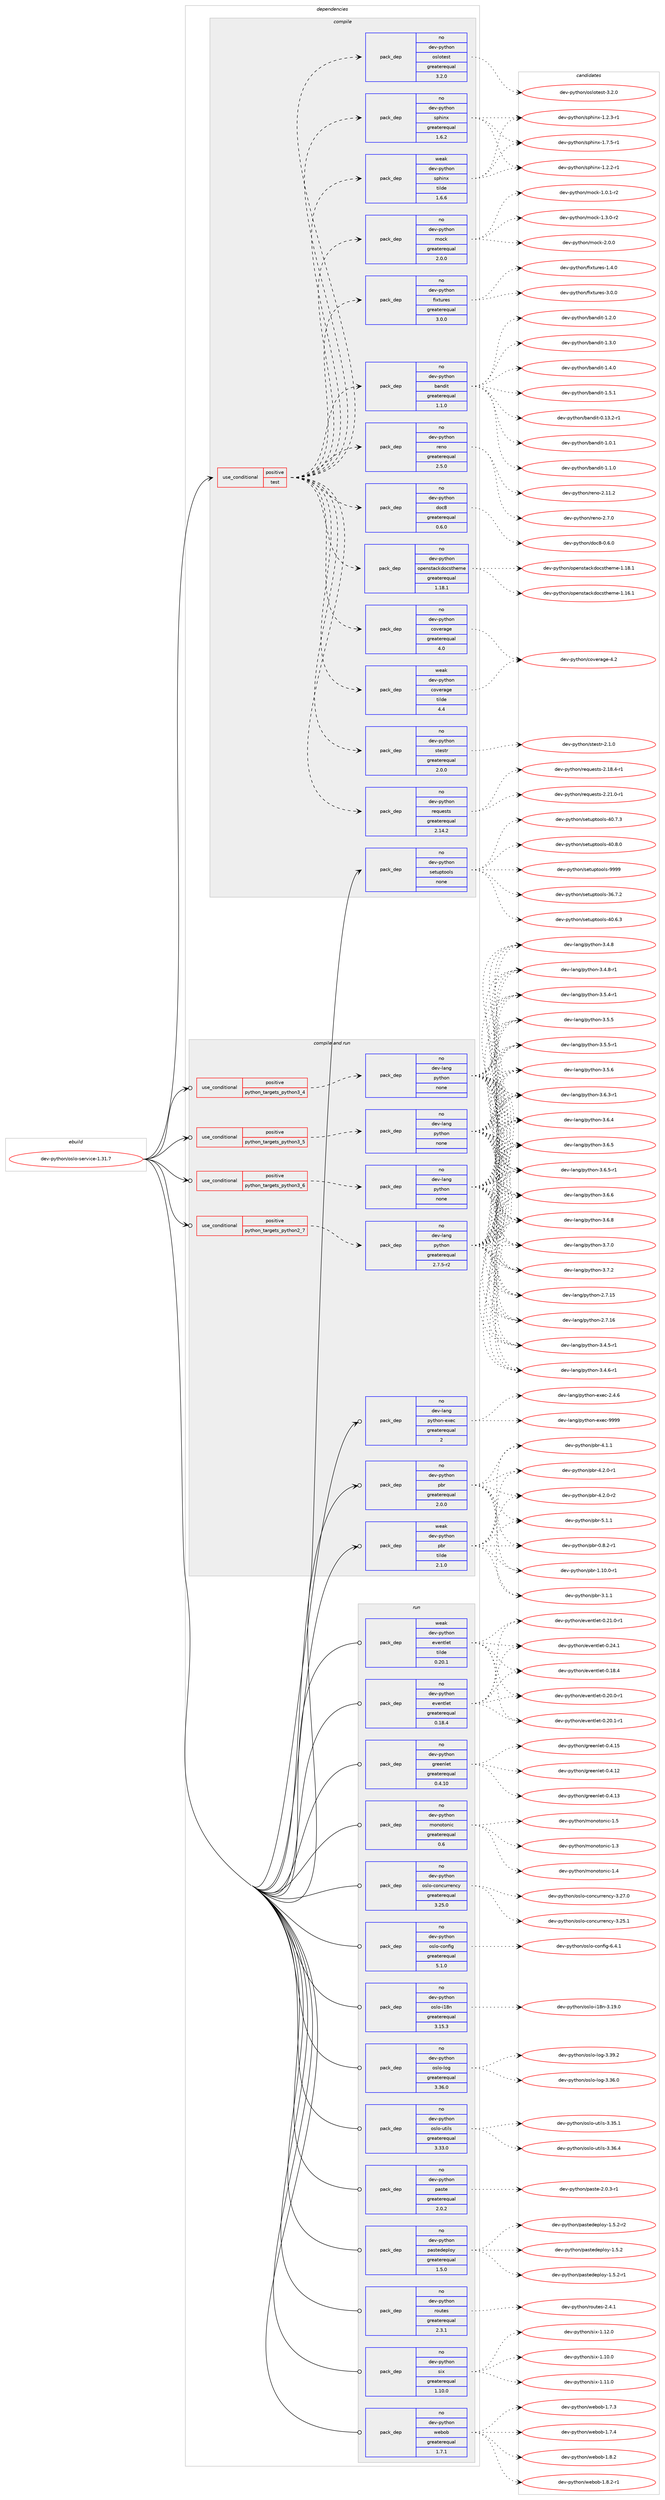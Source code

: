 digraph prolog {

# *************
# Graph options
# *************

newrank=true;
concentrate=true;
compound=true;
graph [rankdir=LR,fontname=Helvetica,fontsize=10,ranksep=1.5];#, ranksep=2.5, nodesep=0.2];
edge  [arrowhead=vee];
node  [fontname=Helvetica,fontsize=10];

# **********
# The ebuild
# **********

subgraph cluster_leftcol {
color=gray;
rank=same;
label=<<i>ebuild</i>>;
id [label="dev-python/oslo-service-1.31.7", color=red, width=4, href="../dev-python/oslo-service-1.31.7.svg"];
}

# ****************
# The dependencies
# ****************

subgraph cluster_midcol {
color=gray;
label=<<i>dependencies</i>>;
subgraph cluster_compile {
fillcolor="#eeeeee";
style=filled;
label=<<i>compile</i>>;
subgraph cond378786 {
dependency1423241 [label=<<TABLE BORDER="0" CELLBORDER="1" CELLSPACING="0" CELLPADDING="4"><TR><TD ROWSPAN="3" CELLPADDING="10">use_conditional</TD></TR><TR><TD>positive</TD></TR><TR><TD>test</TD></TR></TABLE>>, shape=none, color=red];
subgraph pack1021176 {
dependency1423242 [label=<<TABLE BORDER="0" CELLBORDER="1" CELLSPACING="0" CELLPADDING="4" WIDTH="220"><TR><TD ROWSPAN="6" CELLPADDING="30">pack_dep</TD></TR><TR><TD WIDTH="110">no</TD></TR><TR><TD>dev-python</TD></TR><TR><TD>fixtures</TD></TR><TR><TD>greaterequal</TD></TR><TR><TD>3.0.0</TD></TR></TABLE>>, shape=none, color=blue];
}
dependency1423241:e -> dependency1423242:w [weight=20,style="dashed",arrowhead="vee"];
subgraph pack1021177 {
dependency1423243 [label=<<TABLE BORDER="0" CELLBORDER="1" CELLSPACING="0" CELLPADDING="4" WIDTH="220"><TR><TD ROWSPAN="6" CELLPADDING="30">pack_dep</TD></TR><TR><TD WIDTH="110">no</TD></TR><TR><TD>dev-python</TD></TR><TR><TD>mock</TD></TR><TR><TD>greaterequal</TD></TR><TR><TD>2.0.0</TD></TR></TABLE>>, shape=none, color=blue];
}
dependency1423241:e -> dependency1423243:w [weight=20,style="dashed",arrowhead="vee"];
subgraph pack1021178 {
dependency1423244 [label=<<TABLE BORDER="0" CELLBORDER="1" CELLSPACING="0" CELLPADDING="4" WIDTH="220"><TR><TD ROWSPAN="6" CELLPADDING="30">pack_dep</TD></TR><TR><TD WIDTH="110">no</TD></TR><TR><TD>dev-python</TD></TR><TR><TD>oslotest</TD></TR><TR><TD>greaterequal</TD></TR><TR><TD>3.2.0</TD></TR></TABLE>>, shape=none, color=blue];
}
dependency1423241:e -> dependency1423244:w [weight=20,style="dashed",arrowhead="vee"];
subgraph pack1021179 {
dependency1423245 [label=<<TABLE BORDER="0" CELLBORDER="1" CELLSPACING="0" CELLPADDING="4" WIDTH="220"><TR><TD ROWSPAN="6" CELLPADDING="30">pack_dep</TD></TR><TR><TD WIDTH="110">no</TD></TR><TR><TD>dev-python</TD></TR><TR><TD>requests</TD></TR><TR><TD>greaterequal</TD></TR><TR><TD>2.14.2</TD></TR></TABLE>>, shape=none, color=blue];
}
dependency1423241:e -> dependency1423245:w [weight=20,style="dashed",arrowhead="vee"];
subgraph pack1021180 {
dependency1423246 [label=<<TABLE BORDER="0" CELLBORDER="1" CELLSPACING="0" CELLPADDING="4" WIDTH="220"><TR><TD ROWSPAN="6" CELLPADDING="30">pack_dep</TD></TR><TR><TD WIDTH="110">no</TD></TR><TR><TD>dev-python</TD></TR><TR><TD>stestr</TD></TR><TR><TD>greaterequal</TD></TR><TR><TD>2.0.0</TD></TR></TABLE>>, shape=none, color=blue];
}
dependency1423241:e -> dependency1423246:w [weight=20,style="dashed",arrowhead="vee"];
subgraph pack1021181 {
dependency1423247 [label=<<TABLE BORDER="0" CELLBORDER="1" CELLSPACING="0" CELLPADDING="4" WIDTH="220"><TR><TD ROWSPAN="6" CELLPADDING="30">pack_dep</TD></TR><TR><TD WIDTH="110">no</TD></TR><TR><TD>dev-python</TD></TR><TR><TD>sphinx</TD></TR><TR><TD>greaterequal</TD></TR><TR><TD>1.6.2</TD></TR></TABLE>>, shape=none, color=blue];
}
dependency1423241:e -> dependency1423247:w [weight=20,style="dashed",arrowhead="vee"];
subgraph pack1021182 {
dependency1423248 [label=<<TABLE BORDER="0" CELLBORDER="1" CELLSPACING="0" CELLPADDING="4" WIDTH="220"><TR><TD ROWSPAN="6" CELLPADDING="30">pack_dep</TD></TR><TR><TD WIDTH="110">weak</TD></TR><TR><TD>dev-python</TD></TR><TR><TD>sphinx</TD></TR><TR><TD>tilde</TD></TR><TR><TD>1.6.6</TD></TR></TABLE>>, shape=none, color=blue];
}
dependency1423241:e -> dependency1423248:w [weight=20,style="dashed",arrowhead="vee"];
subgraph pack1021183 {
dependency1423249 [label=<<TABLE BORDER="0" CELLBORDER="1" CELLSPACING="0" CELLPADDING="4" WIDTH="220"><TR><TD ROWSPAN="6" CELLPADDING="30">pack_dep</TD></TR><TR><TD WIDTH="110">no</TD></TR><TR><TD>dev-python</TD></TR><TR><TD>openstackdocstheme</TD></TR><TR><TD>greaterequal</TD></TR><TR><TD>1.18.1</TD></TR></TABLE>>, shape=none, color=blue];
}
dependency1423241:e -> dependency1423249:w [weight=20,style="dashed",arrowhead="vee"];
subgraph pack1021184 {
dependency1423250 [label=<<TABLE BORDER="0" CELLBORDER="1" CELLSPACING="0" CELLPADDING="4" WIDTH="220"><TR><TD ROWSPAN="6" CELLPADDING="30">pack_dep</TD></TR><TR><TD WIDTH="110">no</TD></TR><TR><TD>dev-python</TD></TR><TR><TD>doc8</TD></TR><TR><TD>greaterequal</TD></TR><TR><TD>0.6.0</TD></TR></TABLE>>, shape=none, color=blue];
}
dependency1423241:e -> dependency1423250:w [weight=20,style="dashed",arrowhead="vee"];
subgraph pack1021185 {
dependency1423251 [label=<<TABLE BORDER="0" CELLBORDER="1" CELLSPACING="0" CELLPADDING="4" WIDTH="220"><TR><TD ROWSPAN="6" CELLPADDING="30">pack_dep</TD></TR><TR><TD WIDTH="110">no</TD></TR><TR><TD>dev-python</TD></TR><TR><TD>reno</TD></TR><TR><TD>greaterequal</TD></TR><TR><TD>2.5.0</TD></TR></TABLE>>, shape=none, color=blue];
}
dependency1423241:e -> dependency1423251:w [weight=20,style="dashed",arrowhead="vee"];
subgraph pack1021186 {
dependency1423252 [label=<<TABLE BORDER="0" CELLBORDER="1" CELLSPACING="0" CELLPADDING="4" WIDTH="220"><TR><TD ROWSPAN="6" CELLPADDING="30">pack_dep</TD></TR><TR><TD WIDTH="110">no</TD></TR><TR><TD>dev-python</TD></TR><TR><TD>coverage</TD></TR><TR><TD>greaterequal</TD></TR><TR><TD>4.0</TD></TR></TABLE>>, shape=none, color=blue];
}
dependency1423241:e -> dependency1423252:w [weight=20,style="dashed",arrowhead="vee"];
subgraph pack1021187 {
dependency1423253 [label=<<TABLE BORDER="0" CELLBORDER="1" CELLSPACING="0" CELLPADDING="4" WIDTH="220"><TR><TD ROWSPAN="6" CELLPADDING="30">pack_dep</TD></TR><TR><TD WIDTH="110">weak</TD></TR><TR><TD>dev-python</TD></TR><TR><TD>coverage</TD></TR><TR><TD>tilde</TD></TR><TR><TD>4.4</TD></TR></TABLE>>, shape=none, color=blue];
}
dependency1423241:e -> dependency1423253:w [weight=20,style="dashed",arrowhead="vee"];
subgraph pack1021188 {
dependency1423254 [label=<<TABLE BORDER="0" CELLBORDER="1" CELLSPACING="0" CELLPADDING="4" WIDTH="220"><TR><TD ROWSPAN="6" CELLPADDING="30">pack_dep</TD></TR><TR><TD WIDTH="110">no</TD></TR><TR><TD>dev-python</TD></TR><TR><TD>bandit</TD></TR><TR><TD>greaterequal</TD></TR><TR><TD>1.1.0</TD></TR></TABLE>>, shape=none, color=blue];
}
dependency1423241:e -> dependency1423254:w [weight=20,style="dashed",arrowhead="vee"];
}
id:e -> dependency1423241:w [weight=20,style="solid",arrowhead="vee"];
subgraph pack1021189 {
dependency1423255 [label=<<TABLE BORDER="0" CELLBORDER="1" CELLSPACING="0" CELLPADDING="4" WIDTH="220"><TR><TD ROWSPAN="6" CELLPADDING="30">pack_dep</TD></TR><TR><TD WIDTH="110">no</TD></TR><TR><TD>dev-python</TD></TR><TR><TD>setuptools</TD></TR><TR><TD>none</TD></TR><TR><TD></TD></TR></TABLE>>, shape=none, color=blue];
}
id:e -> dependency1423255:w [weight=20,style="solid",arrowhead="vee"];
}
subgraph cluster_compileandrun {
fillcolor="#eeeeee";
style=filled;
label=<<i>compile and run</i>>;
subgraph cond378787 {
dependency1423256 [label=<<TABLE BORDER="0" CELLBORDER="1" CELLSPACING="0" CELLPADDING="4"><TR><TD ROWSPAN="3" CELLPADDING="10">use_conditional</TD></TR><TR><TD>positive</TD></TR><TR><TD>python_targets_python2_7</TD></TR></TABLE>>, shape=none, color=red];
subgraph pack1021190 {
dependency1423257 [label=<<TABLE BORDER="0" CELLBORDER="1" CELLSPACING="0" CELLPADDING="4" WIDTH="220"><TR><TD ROWSPAN="6" CELLPADDING="30">pack_dep</TD></TR><TR><TD WIDTH="110">no</TD></TR><TR><TD>dev-lang</TD></TR><TR><TD>python</TD></TR><TR><TD>greaterequal</TD></TR><TR><TD>2.7.5-r2</TD></TR></TABLE>>, shape=none, color=blue];
}
dependency1423256:e -> dependency1423257:w [weight=20,style="dashed",arrowhead="vee"];
}
id:e -> dependency1423256:w [weight=20,style="solid",arrowhead="odotvee"];
subgraph cond378788 {
dependency1423258 [label=<<TABLE BORDER="0" CELLBORDER="1" CELLSPACING="0" CELLPADDING="4"><TR><TD ROWSPAN="3" CELLPADDING="10">use_conditional</TD></TR><TR><TD>positive</TD></TR><TR><TD>python_targets_python3_4</TD></TR></TABLE>>, shape=none, color=red];
subgraph pack1021191 {
dependency1423259 [label=<<TABLE BORDER="0" CELLBORDER="1" CELLSPACING="0" CELLPADDING="4" WIDTH="220"><TR><TD ROWSPAN="6" CELLPADDING="30">pack_dep</TD></TR><TR><TD WIDTH="110">no</TD></TR><TR><TD>dev-lang</TD></TR><TR><TD>python</TD></TR><TR><TD>none</TD></TR><TR><TD></TD></TR></TABLE>>, shape=none, color=blue];
}
dependency1423258:e -> dependency1423259:w [weight=20,style="dashed",arrowhead="vee"];
}
id:e -> dependency1423258:w [weight=20,style="solid",arrowhead="odotvee"];
subgraph cond378789 {
dependency1423260 [label=<<TABLE BORDER="0" CELLBORDER="1" CELLSPACING="0" CELLPADDING="4"><TR><TD ROWSPAN="3" CELLPADDING="10">use_conditional</TD></TR><TR><TD>positive</TD></TR><TR><TD>python_targets_python3_5</TD></TR></TABLE>>, shape=none, color=red];
subgraph pack1021192 {
dependency1423261 [label=<<TABLE BORDER="0" CELLBORDER="1" CELLSPACING="0" CELLPADDING="4" WIDTH="220"><TR><TD ROWSPAN="6" CELLPADDING="30">pack_dep</TD></TR><TR><TD WIDTH="110">no</TD></TR><TR><TD>dev-lang</TD></TR><TR><TD>python</TD></TR><TR><TD>none</TD></TR><TR><TD></TD></TR></TABLE>>, shape=none, color=blue];
}
dependency1423260:e -> dependency1423261:w [weight=20,style="dashed",arrowhead="vee"];
}
id:e -> dependency1423260:w [weight=20,style="solid",arrowhead="odotvee"];
subgraph cond378790 {
dependency1423262 [label=<<TABLE BORDER="0" CELLBORDER="1" CELLSPACING="0" CELLPADDING="4"><TR><TD ROWSPAN="3" CELLPADDING="10">use_conditional</TD></TR><TR><TD>positive</TD></TR><TR><TD>python_targets_python3_6</TD></TR></TABLE>>, shape=none, color=red];
subgraph pack1021193 {
dependency1423263 [label=<<TABLE BORDER="0" CELLBORDER="1" CELLSPACING="0" CELLPADDING="4" WIDTH="220"><TR><TD ROWSPAN="6" CELLPADDING="30">pack_dep</TD></TR><TR><TD WIDTH="110">no</TD></TR><TR><TD>dev-lang</TD></TR><TR><TD>python</TD></TR><TR><TD>none</TD></TR><TR><TD></TD></TR></TABLE>>, shape=none, color=blue];
}
dependency1423262:e -> dependency1423263:w [weight=20,style="dashed",arrowhead="vee"];
}
id:e -> dependency1423262:w [weight=20,style="solid",arrowhead="odotvee"];
subgraph pack1021194 {
dependency1423264 [label=<<TABLE BORDER="0" CELLBORDER="1" CELLSPACING="0" CELLPADDING="4" WIDTH="220"><TR><TD ROWSPAN="6" CELLPADDING="30">pack_dep</TD></TR><TR><TD WIDTH="110">no</TD></TR><TR><TD>dev-lang</TD></TR><TR><TD>python-exec</TD></TR><TR><TD>greaterequal</TD></TR><TR><TD>2</TD></TR></TABLE>>, shape=none, color=blue];
}
id:e -> dependency1423264:w [weight=20,style="solid",arrowhead="odotvee"];
subgraph pack1021195 {
dependency1423265 [label=<<TABLE BORDER="0" CELLBORDER="1" CELLSPACING="0" CELLPADDING="4" WIDTH="220"><TR><TD ROWSPAN="6" CELLPADDING="30">pack_dep</TD></TR><TR><TD WIDTH="110">no</TD></TR><TR><TD>dev-python</TD></TR><TR><TD>pbr</TD></TR><TR><TD>greaterequal</TD></TR><TR><TD>2.0.0</TD></TR></TABLE>>, shape=none, color=blue];
}
id:e -> dependency1423265:w [weight=20,style="solid",arrowhead="odotvee"];
subgraph pack1021196 {
dependency1423266 [label=<<TABLE BORDER="0" CELLBORDER="1" CELLSPACING="0" CELLPADDING="4" WIDTH="220"><TR><TD ROWSPAN="6" CELLPADDING="30">pack_dep</TD></TR><TR><TD WIDTH="110">weak</TD></TR><TR><TD>dev-python</TD></TR><TR><TD>pbr</TD></TR><TR><TD>tilde</TD></TR><TR><TD>2.1.0</TD></TR></TABLE>>, shape=none, color=blue];
}
id:e -> dependency1423266:w [weight=20,style="solid",arrowhead="odotvee"];
}
subgraph cluster_run {
fillcolor="#eeeeee";
style=filled;
label=<<i>run</i>>;
subgraph pack1021197 {
dependency1423267 [label=<<TABLE BORDER="0" CELLBORDER="1" CELLSPACING="0" CELLPADDING="4" WIDTH="220"><TR><TD ROWSPAN="6" CELLPADDING="30">pack_dep</TD></TR><TR><TD WIDTH="110">no</TD></TR><TR><TD>dev-python</TD></TR><TR><TD>eventlet</TD></TR><TR><TD>greaterequal</TD></TR><TR><TD>0.18.4</TD></TR></TABLE>>, shape=none, color=blue];
}
id:e -> dependency1423267:w [weight=20,style="solid",arrowhead="odot"];
subgraph pack1021198 {
dependency1423268 [label=<<TABLE BORDER="0" CELLBORDER="1" CELLSPACING="0" CELLPADDING="4" WIDTH="220"><TR><TD ROWSPAN="6" CELLPADDING="30">pack_dep</TD></TR><TR><TD WIDTH="110">no</TD></TR><TR><TD>dev-python</TD></TR><TR><TD>greenlet</TD></TR><TR><TD>greaterequal</TD></TR><TR><TD>0.4.10</TD></TR></TABLE>>, shape=none, color=blue];
}
id:e -> dependency1423268:w [weight=20,style="solid",arrowhead="odot"];
subgraph pack1021199 {
dependency1423269 [label=<<TABLE BORDER="0" CELLBORDER="1" CELLSPACING="0" CELLPADDING="4" WIDTH="220"><TR><TD ROWSPAN="6" CELLPADDING="30">pack_dep</TD></TR><TR><TD WIDTH="110">no</TD></TR><TR><TD>dev-python</TD></TR><TR><TD>monotonic</TD></TR><TR><TD>greaterequal</TD></TR><TR><TD>0.6</TD></TR></TABLE>>, shape=none, color=blue];
}
id:e -> dependency1423269:w [weight=20,style="solid",arrowhead="odot"];
subgraph pack1021200 {
dependency1423270 [label=<<TABLE BORDER="0" CELLBORDER="1" CELLSPACING="0" CELLPADDING="4" WIDTH="220"><TR><TD ROWSPAN="6" CELLPADDING="30">pack_dep</TD></TR><TR><TD WIDTH="110">no</TD></TR><TR><TD>dev-python</TD></TR><TR><TD>oslo-concurrency</TD></TR><TR><TD>greaterequal</TD></TR><TR><TD>3.25.0</TD></TR></TABLE>>, shape=none, color=blue];
}
id:e -> dependency1423270:w [weight=20,style="solid",arrowhead="odot"];
subgraph pack1021201 {
dependency1423271 [label=<<TABLE BORDER="0" CELLBORDER="1" CELLSPACING="0" CELLPADDING="4" WIDTH="220"><TR><TD ROWSPAN="6" CELLPADDING="30">pack_dep</TD></TR><TR><TD WIDTH="110">no</TD></TR><TR><TD>dev-python</TD></TR><TR><TD>oslo-config</TD></TR><TR><TD>greaterequal</TD></TR><TR><TD>5.1.0</TD></TR></TABLE>>, shape=none, color=blue];
}
id:e -> dependency1423271:w [weight=20,style="solid",arrowhead="odot"];
subgraph pack1021202 {
dependency1423272 [label=<<TABLE BORDER="0" CELLBORDER="1" CELLSPACING="0" CELLPADDING="4" WIDTH="220"><TR><TD ROWSPAN="6" CELLPADDING="30">pack_dep</TD></TR><TR><TD WIDTH="110">no</TD></TR><TR><TD>dev-python</TD></TR><TR><TD>oslo-i18n</TD></TR><TR><TD>greaterequal</TD></TR><TR><TD>3.15.3</TD></TR></TABLE>>, shape=none, color=blue];
}
id:e -> dependency1423272:w [weight=20,style="solid",arrowhead="odot"];
subgraph pack1021203 {
dependency1423273 [label=<<TABLE BORDER="0" CELLBORDER="1" CELLSPACING="0" CELLPADDING="4" WIDTH="220"><TR><TD ROWSPAN="6" CELLPADDING="30">pack_dep</TD></TR><TR><TD WIDTH="110">no</TD></TR><TR><TD>dev-python</TD></TR><TR><TD>oslo-log</TD></TR><TR><TD>greaterequal</TD></TR><TR><TD>3.36.0</TD></TR></TABLE>>, shape=none, color=blue];
}
id:e -> dependency1423273:w [weight=20,style="solid",arrowhead="odot"];
subgraph pack1021204 {
dependency1423274 [label=<<TABLE BORDER="0" CELLBORDER="1" CELLSPACING="0" CELLPADDING="4" WIDTH="220"><TR><TD ROWSPAN="6" CELLPADDING="30">pack_dep</TD></TR><TR><TD WIDTH="110">no</TD></TR><TR><TD>dev-python</TD></TR><TR><TD>oslo-utils</TD></TR><TR><TD>greaterequal</TD></TR><TR><TD>3.33.0</TD></TR></TABLE>>, shape=none, color=blue];
}
id:e -> dependency1423274:w [weight=20,style="solid",arrowhead="odot"];
subgraph pack1021205 {
dependency1423275 [label=<<TABLE BORDER="0" CELLBORDER="1" CELLSPACING="0" CELLPADDING="4" WIDTH="220"><TR><TD ROWSPAN="6" CELLPADDING="30">pack_dep</TD></TR><TR><TD WIDTH="110">no</TD></TR><TR><TD>dev-python</TD></TR><TR><TD>paste</TD></TR><TR><TD>greaterequal</TD></TR><TR><TD>2.0.2</TD></TR></TABLE>>, shape=none, color=blue];
}
id:e -> dependency1423275:w [weight=20,style="solid",arrowhead="odot"];
subgraph pack1021206 {
dependency1423276 [label=<<TABLE BORDER="0" CELLBORDER="1" CELLSPACING="0" CELLPADDING="4" WIDTH="220"><TR><TD ROWSPAN="6" CELLPADDING="30">pack_dep</TD></TR><TR><TD WIDTH="110">no</TD></TR><TR><TD>dev-python</TD></TR><TR><TD>pastedeploy</TD></TR><TR><TD>greaterequal</TD></TR><TR><TD>1.5.0</TD></TR></TABLE>>, shape=none, color=blue];
}
id:e -> dependency1423276:w [weight=20,style="solid",arrowhead="odot"];
subgraph pack1021207 {
dependency1423277 [label=<<TABLE BORDER="0" CELLBORDER="1" CELLSPACING="0" CELLPADDING="4" WIDTH="220"><TR><TD ROWSPAN="6" CELLPADDING="30">pack_dep</TD></TR><TR><TD WIDTH="110">no</TD></TR><TR><TD>dev-python</TD></TR><TR><TD>routes</TD></TR><TR><TD>greaterequal</TD></TR><TR><TD>2.3.1</TD></TR></TABLE>>, shape=none, color=blue];
}
id:e -> dependency1423277:w [weight=20,style="solid",arrowhead="odot"];
subgraph pack1021208 {
dependency1423278 [label=<<TABLE BORDER="0" CELLBORDER="1" CELLSPACING="0" CELLPADDING="4" WIDTH="220"><TR><TD ROWSPAN="6" CELLPADDING="30">pack_dep</TD></TR><TR><TD WIDTH="110">no</TD></TR><TR><TD>dev-python</TD></TR><TR><TD>six</TD></TR><TR><TD>greaterequal</TD></TR><TR><TD>1.10.0</TD></TR></TABLE>>, shape=none, color=blue];
}
id:e -> dependency1423278:w [weight=20,style="solid",arrowhead="odot"];
subgraph pack1021209 {
dependency1423279 [label=<<TABLE BORDER="0" CELLBORDER="1" CELLSPACING="0" CELLPADDING="4" WIDTH="220"><TR><TD ROWSPAN="6" CELLPADDING="30">pack_dep</TD></TR><TR><TD WIDTH="110">no</TD></TR><TR><TD>dev-python</TD></TR><TR><TD>webob</TD></TR><TR><TD>greaterequal</TD></TR><TR><TD>1.7.1</TD></TR></TABLE>>, shape=none, color=blue];
}
id:e -> dependency1423279:w [weight=20,style="solid",arrowhead="odot"];
subgraph pack1021210 {
dependency1423280 [label=<<TABLE BORDER="0" CELLBORDER="1" CELLSPACING="0" CELLPADDING="4" WIDTH="220"><TR><TD ROWSPAN="6" CELLPADDING="30">pack_dep</TD></TR><TR><TD WIDTH="110">weak</TD></TR><TR><TD>dev-python</TD></TR><TR><TD>eventlet</TD></TR><TR><TD>tilde</TD></TR><TR><TD>0.20.1</TD></TR></TABLE>>, shape=none, color=blue];
}
id:e -> dependency1423280:w [weight=20,style="solid",arrowhead="odot"];
}
}

# **************
# The candidates
# **************

subgraph cluster_choices {
rank=same;
color=gray;
label=<<i>candidates</i>>;

subgraph choice1021176 {
color=black;
nodesep=1;
choice1001011184511212111610411111047102105120116117114101115454946524648 [label="dev-python/fixtures-1.4.0", color=red, width=4,href="../dev-python/fixtures-1.4.0.svg"];
choice1001011184511212111610411111047102105120116117114101115455146484648 [label="dev-python/fixtures-3.0.0", color=red, width=4,href="../dev-python/fixtures-3.0.0.svg"];
dependency1423242:e -> choice1001011184511212111610411111047102105120116117114101115454946524648:w [style=dotted,weight="100"];
dependency1423242:e -> choice1001011184511212111610411111047102105120116117114101115455146484648:w [style=dotted,weight="100"];
}
subgraph choice1021177 {
color=black;
nodesep=1;
choice1001011184511212111610411111047109111991074549464846494511450 [label="dev-python/mock-1.0.1-r2", color=red, width=4,href="../dev-python/mock-1.0.1-r2.svg"];
choice1001011184511212111610411111047109111991074549465146484511450 [label="dev-python/mock-1.3.0-r2", color=red, width=4,href="../dev-python/mock-1.3.0-r2.svg"];
choice100101118451121211161041111104710911199107455046484648 [label="dev-python/mock-2.0.0", color=red, width=4,href="../dev-python/mock-2.0.0.svg"];
dependency1423243:e -> choice1001011184511212111610411111047109111991074549464846494511450:w [style=dotted,weight="100"];
dependency1423243:e -> choice1001011184511212111610411111047109111991074549465146484511450:w [style=dotted,weight="100"];
dependency1423243:e -> choice100101118451121211161041111104710911199107455046484648:w [style=dotted,weight="100"];
}
subgraph choice1021178 {
color=black;
nodesep=1;
choice1001011184511212111610411111047111115108111116101115116455146504648 [label="dev-python/oslotest-3.2.0", color=red, width=4,href="../dev-python/oslotest-3.2.0.svg"];
dependency1423244:e -> choice1001011184511212111610411111047111115108111116101115116455146504648:w [style=dotted,weight="100"];
}
subgraph choice1021179 {
color=black;
nodesep=1;
choice1001011184511212111610411111047114101113117101115116115455046495646524511449 [label="dev-python/requests-2.18.4-r1", color=red, width=4,href="../dev-python/requests-2.18.4-r1.svg"];
choice1001011184511212111610411111047114101113117101115116115455046504946484511449 [label="dev-python/requests-2.21.0-r1", color=red, width=4,href="../dev-python/requests-2.21.0-r1.svg"];
dependency1423245:e -> choice1001011184511212111610411111047114101113117101115116115455046495646524511449:w [style=dotted,weight="100"];
dependency1423245:e -> choice1001011184511212111610411111047114101113117101115116115455046504946484511449:w [style=dotted,weight="100"];
}
subgraph choice1021180 {
color=black;
nodesep=1;
choice1001011184511212111610411111047115116101115116114455046494648 [label="dev-python/stestr-2.1.0", color=red, width=4,href="../dev-python/stestr-2.1.0.svg"];
dependency1423246:e -> choice1001011184511212111610411111047115116101115116114455046494648:w [style=dotted,weight="100"];
}
subgraph choice1021181 {
color=black;
nodesep=1;
choice10010111845112121116104111110471151121041051101204549465046504511449 [label="dev-python/sphinx-1.2.2-r1", color=red, width=4,href="../dev-python/sphinx-1.2.2-r1.svg"];
choice10010111845112121116104111110471151121041051101204549465046514511449 [label="dev-python/sphinx-1.2.3-r1", color=red, width=4,href="../dev-python/sphinx-1.2.3-r1.svg"];
choice10010111845112121116104111110471151121041051101204549465546534511449 [label="dev-python/sphinx-1.7.5-r1", color=red, width=4,href="../dev-python/sphinx-1.7.5-r1.svg"];
dependency1423247:e -> choice10010111845112121116104111110471151121041051101204549465046504511449:w [style=dotted,weight="100"];
dependency1423247:e -> choice10010111845112121116104111110471151121041051101204549465046514511449:w [style=dotted,weight="100"];
dependency1423247:e -> choice10010111845112121116104111110471151121041051101204549465546534511449:w [style=dotted,weight="100"];
}
subgraph choice1021182 {
color=black;
nodesep=1;
choice10010111845112121116104111110471151121041051101204549465046504511449 [label="dev-python/sphinx-1.2.2-r1", color=red, width=4,href="../dev-python/sphinx-1.2.2-r1.svg"];
choice10010111845112121116104111110471151121041051101204549465046514511449 [label="dev-python/sphinx-1.2.3-r1", color=red, width=4,href="../dev-python/sphinx-1.2.3-r1.svg"];
choice10010111845112121116104111110471151121041051101204549465546534511449 [label="dev-python/sphinx-1.7.5-r1", color=red, width=4,href="../dev-python/sphinx-1.7.5-r1.svg"];
dependency1423248:e -> choice10010111845112121116104111110471151121041051101204549465046504511449:w [style=dotted,weight="100"];
dependency1423248:e -> choice10010111845112121116104111110471151121041051101204549465046514511449:w [style=dotted,weight="100"];
dependency1423248:e -> choice10010111845112121116104111110471151121041051101204549465546534511449:w [style=dotted,weight="100"];
}
subgraph choice1021183 {
color=black;
nodesep=1;
choice100101118451121211161041111104711111210111011511697991071001119911511610410110910145494649544649 [label="dev-python/openstackdocstheme-1.16.1", color=red, width=4,href="../dev-python/openstackdocstheme-1.16.1.svg"];
choice100101118451121211161041111104711111210111011511697991071001119911511610410110910145494649564649 [label="dev-python/openstackdocstheme-1.18.1", color=red, width=4,href="../dev-python/openstackdocstheme-1.18.1.svg"];
dependency1423249:e -> choice100101118451121211161041111104711111210111011511697991071001119911511610410110910145494649544649:w [style=dotted,weight="100"];
dependency1423249:e -> choice100101118451121211161041111104711111210111011511697991071001119911511610410110910145494649564649:w [style=dotted,weight="100"];
}
subgraph choice1021184 {
color=black;
nodesep=1;
choice10010111845112121116104111110471001119956454846544648 [label="dev-python/doc8-0.6.0", color=red, width=4,href="../dev-python/doc8-0.6.0.svg"];
dependency1423250:e -> choice10010111845112121116104111110471001119956454846544648:w [style=dotted,weight="100"];
}
subgraph choice1021185 {
color=black;
nodesep=1;
choice100101118451121211161041111104711410111011145504649494650 [label="dev-python/reno-2.11.2", color=red, width=4,href="../dev-python/reno-2.11.2.svg"];
choice1001011184511212111610411111047114101110111455046554648 [label="dev-python/reno-2.7.0", color=red, width=4,href="../dev-python/reno-2.7.0.svg"];
dependency1423251:e -> choice100101118451121211161041111104711410111011145504649494650:w [style=dotted,weight="100"];
dependency1423251:e -> choice1001011184511212111610411111047114101110111455046554648:w [style=dotted,weight="100"];
}
subgraph choice1021186 {
color=black;
nodesep=1;
choice1001011184511212111610411111047991111181011149710310145524650 [label="dev-python/coverage-4.2", color=red, width=4,href="../dev-python/coverage-4.2.svg"];
dependency1423252:e -> choice1001011184511212111610411111047991111181011149710310145524650:w [style=dotted,weight="100"];
}
subgraph choice1021187 {
color=black;
nodesep=1;
choice1001011184511212111610411111047991111181011149710310145524650 [label="dev-python/coverage-4.2", color=red, width=4,href="../dev-python/coverage-4.2.svg"];
dependency1423253:e -> choice1001011184511212111610411111047991111181011149710310145524650:w [style=dotted,weight="100"];
}
subgraph choice1021188 {
color=black;
nodesep=1;
choice10010111845112121116104111110479897110100105116454846495146504511449 [label="dev-python/bandit-0.13.2-r1", color=red, width=4,href="../dev-python/bandit-0.13.2-r1.svg"];
choice10010111845112121116104111110479897110100105116454946484649 [label="dev-python/bandit-1.0.1", color=red, width=4,href="../dev-python/bandit-1.0.1.svg"];
choice10010111845112121116104111110479897110100105116454946494648 [label="dev-python/bandit-1.1.0", color=red, width=4,href="../dev-python/bandit-1.1.0.svg"];
choice10010111845112121116104111110479897110100105116454946504648 [label="dev-python/bandit-1.2.0", color=red, width=4,href="../dev-python/bandit-1.2.0.svg"];
choice10010111845112121116104111110479897110100105116454946514648 [label="dev-python/bandit-1.3.0", color=red, width=4,href="../dev-python/bandit-1.3.0.svg"];
choice10010111845112121116104111110479897110100105116454946524648 [label="dev-python/bandit-1.4.0", color=red, width=4,href="../dev-python/bandit-1.4.0.svg"];
choice10010111845112121116104111110479897110100105116454946534649 [label="dev-python/bandit-1.5.1", color=red, width=4,href="../dev-python/bandit-1.5.1.svg"];
dependency1423254:e -> choice10010111845112121116104111110479897110100105116454846495146504511449:w [style=dotted,weight="100"];
dependency1423254:e -> choice10010111845112121116104111110479897110100105116454946484649:w [style=dotted,weight="100"];
dependency1423254:e -> choice10010111845112121116104111110479897110100105116454946494648:w [style=dotted,weight="100"];
dependency1423254:e -> choice10010111845112121116104111110479897110100105116454946504648:w [style=dotted,weight="100"];
dependency1423254:e -> choice10010111845112121116104111110479897110100105116454946514648:w [style=dotted,weight="100"];
dependency1423254:e -> choice10010111845112121116104111110479897110100105116454946524648:w [style=dotted,weight="100"];
dependency1423254:e -> choice10010111845112121116104111110479897110100105116454946534649:w [style=dotted,weight="100"];
}
subgraph choice1021189 {
color=black;
nodesep=1;
choice100101118451121211161041111104711510111611711211611111110811545515446554650 [label="dev-python/setuptools-36.7.2", color=red, width=4,href="../dev-python/setuptools-36.7.2.svg"];
choice100101118451121211161041111104711510111611711211611111110811545524846544651 [label="dev-python/setuptools-40.6.3", color=red, width=4,href="../dev-python/setuptools-40.6.3.svg"];
choice100101118451121211161041111104711510111611711211611111110811545524846554651 [label="dev-python/setuptools-40.7.3", color=red, width=4,href="../dev-python/setuptools-40.7.3.svg"];
choice100101118451121211161041111104711510111611711211611111110811545524846564648 [label="dev-python/setuptools-40.8.0", color=red, width=4,href="../dev-python/setuptools-40.8.0.svg"];
choice10010111845112121116104111110471151011161171121161111111081154557575757 [label="dev-python/setuptools-9999", color=red, width=4,href="../dev-python/setuptools-9999.svg"];
dependency1423255:e -> choice100101118451121211161041111104711510111611711211611111110811545515446554650:w [style=dotted,weight="100"];
dependency1423255:e -> choice100101118451121211161041111104711510111611711211611111110811545524846544651:w [style=dotted,weight="100"];
dependency1423255:e -> choice100101118451121211161041111104711510111611711211611111110811545524846554651:w [style=dotted,weight="100"];
dependency1423255:e -> choice100101118451121211161041111104711510111611711211611111110811545524846564648:w [style=dotted,weight="100"];
dependency1423255:e -> choice10010111845112121116104111110471151011161171121161111111081154557575757:w [style=dotted,weight="100"];
}
subgraph choice1021190 {
color=black;
nodesep=1;
choice10010111845108971101034711212111610411111045504655464953 [label="dev-lang/python-2.7.15", color=red, width=4,href="../dev-lang/python-2.7.15.svg"];
choice10010111845108971101034711212111610411111045504655464954 [label="dev-lang/python-2.7.16", color=red, width=4,href="../dev-lang/python-2.7.16.svg"];
choice1001011184510897110103471121211161041111104551465246534511449 [label="dev-lang/python-3.4.5-r1", color=red, width=4,href="../dev-lang/python-3.4.5-r1.svg"];
choice1001011184510897110103471121211161041111104551465246544511449 [label="dev-lang/python-3.4.6-r1", color=red, width=4,href="../dev-lang/python-3.4.6-r1.svg"];
choice100101118451089711010347112121116104111110455146524656 [label="dev-lang/python-3.4.8", color=red, width=4,href="../dev-lang/python-3.4.8.svg"];
choice1001011184510897110103471121211161041111104551465246564511449 [label="dev-lang/python-3.4.8-r1", color=red, width=4,href="../dev-lang/python-3.4.8-r1.svg"];
choice1001011184510897110103471121211161041111104551465346524511449 [label="dev-lang/python-3.5.4-r1", color=red, width=4,href="../dev-lang/python-3.5.4-r1.svg"];
choice100101118451089711010347112121116104111110455146534653 [label="dev-lang/python-3.5.5", color=red, width=4,href="../dev-lang/python-3.5.5.svg"];
choice1001011184510897110103471121211161041111104551465346534511449 [label="dev-lang/python-3.5.5-r1", color=red, width=4,href="../dev-lang/python-3.5.5-r1.svg"];
choice100101118451089711010347112121116104111110455146534654 [label="dev-lang/python-3.5.6", color=red, width=4,href="../dev-lang/python-3.5.6.svg"];
choice1001011184510897110103471121211161041111104551465446514511449 [label="dev-lang/python-3.6.3-r1", color=red, width=4,href="../dev-lang/python-3.6.3-r1.svg"];
choice100101118451089711010347112121116104111110455146544652 [label="dev-lang/python-3.6.4", color=red, width=4,href="../dev-lang/python-3.6.4.svg"];
choice100101118451089711010347112121116104111110455146544653 [label="dev-lang/python-3.6.5", color=red, width=4,href="../dev-lang/python-3.6.5.svg"];
choice1001011184510897110103471121211161041111104551465446534511449 [label="dev-lang/python-3.6.5-r1", color=red, width=4,href="../dev-lang/python-3.6.5-r1.svg"];
choice100101118451089711010347112121116104111110455146544654 [label="dev-lang/python-3.6.6", color=red, width=4,href="../dev-lang/python-3.6.6.svg"];
choice100101118451089711010347112121116104111110455146544656 [label="dev-lang/python-3.6.8", color=red, width=4,href="../dev-lang/python-3.6.8.svg"];
choice100101118451089711010347112121116104111110455146554648 [label="dev-lang/python-3.7.0", color=red, width=4,href="../dev-lang/python-3.7.0.svg"];
choice100101118451089711010347112121116104111110455146554650 [label="dev-lang/python-3.7.2", color=red, width=4,href="../dev-lang/python-3.7.2.svg"];
dependency1423257:e -> choice10010111845108971101034711212111610411111045504655464953:w [style=dotted,weight="100"];
dependency1423257:e -> choice10010111845108971101034711212111610411111045504655464954:w [style=dotted,weight="100"];
dependency1423257:e -> choice1001011184510897110103471121211161041111104551465246534511449:w [style=dotted,weight="100"];
dependency1423257:e -> choice1001011184510897110103471121211161041111104551465246544511449:w [style=dotted,weight="100"];
dependency1423257:e -> choice100101118451089711010347112121116104111110455146524656:w [style=dotted,weight="100"];
dependency1423257:e -> choice1001011184510897110103471121211161041111104551465246564511449:w [style=dotted,weight="100"];
dependency1423257:e -> choice1001011184510897110103471121211161041111104551465346524511449:w [style=dotted,weight="100"];
dependency1423257:e -> choice100101118451089711010347112121116104111110455146534653:w [style=dotted,weight="100"];
dependency1423257:e -> choice1001011184510897110103471121211161041111104551465346534511449:w [style=dotted,weight="100"];
dependency1423257:e -> choice100101118451089711010347112121116104111110455146534654:w [style=dotted,weight="100"];
dependency1423257:e -> choice1001011184510897110103471121211161041111104551465446514511449:w [style=dotted,weight="100"];
dependency1423257:e -> choice100101118451089711010347112121116104111110455146544652:w [style=dotted,weight="100"];
dependency1423257:e -> choice100101118451089711010347112121116104111110455146544653:w [style=dotted,weight="100"];
dependency1423257:e -> choice1001011184510897110103471121211161041111104551465446534511449:w [style=dotted,weight="100"];
dependency1423257:e -> choice100101118451089711010347112121116104111110455146544654:w [style=dotted,weight="100"];
dependency1423257:e -> choice100101118451089711010347112121116104111110455146544656:w [style=dotted,weight="100"];
dependency1423257:e -> choice100101118451089711010347112121116104111110455146554648:w [style=dotted,weight="100"];
dependency1423257:e -> choice100101118451089711010347112121116104111110455146554650:w [style=dotted,weight="100"];
}
subgraph choice1021191 {
color=black;
nodesep=1;
choice10010111845108971101034711212111610411111045504655464953 [label="dev-lang/python-2.7.15", color=red, width=4,href="../dev-lang/python-2.7.15.svg"];
choice10010111845108971101034711212111610411111045504655464954 [label="dev-lang/python-2.7.16", color=red, width=4,href="../dev-lang/python-2.7.16.svg"];
choice1001011184510897110103471121211161041111104551465246534511449 [label="dev-lang/python-3.4.5-r1", color=red, width=4,href="../dev-lang/python-3.4.5-r1.svg"];
choice1001011184510897110103471121211161041111104551465246544511449 [label="dev-lang/python-3.4.6-r1", color=red, width=4,href="../dev-lang/python-3.4.6-r1.svg"];
choice100101118451089711010347112121116104111110455146524656 [label="dev-lang/python-3.4.8", color=red, width=4,href="../dev-lang/python-3.4.8.svg"];
choice1001011184510897110103471121211161041111104551465246564511449 [label="dev-lang/python-3.4.8-r1", color=red, width=4,href="../dev-lang/python-3.4.8-r1.svg"];
choice1001011184510897110103471121211161041111104551465346524511449 [label="dev-lang/python-3.5.4-r1", color=red, width=4,href="../dev-lang/python-3.5.4-r1.svg"];
choice100101118451089711010347112121116104111110455146534653 [label="dev-lang/python-3.5.5", color=red, width=4,href="../dev-lang/python-3.5.5.svg"];
choice1001011184510897110103471121211161041111104551465346534511449 [label="dev-lang/python-3.5.5-r1", color=red, width=4,href="../dev-lang/python-3.5.5-r1.svg"];
choice100101118451089711010347112121116104111110455146534654 [label="dev-lang/python-3.5.6", color=red, width=4,href="../dev-lang/python-3.5.6.svg"];
choice1001011184510897110103471121211161041111104551465446514511449 [label="dev-lang/python-3.6.3-r1", color=red, width=4,href="../dev-lang/python-3.6.3-r1.svg"];
choice100101118451089711010347112121116104111110455146544652 [label="dev-lang/python-3.6.4", color=red, width=4,href="../dev-lang/python-3.6.4.svg"];
choice100101118451089711010347112121116104111110455146544653 [label="dev-lang/python-3.6.5", color=red, width=4,href="../dev-lang/python-3.6.5.svg"];
choice1001011184510897110103471121211161041111104551465446534511449 [label="dev-lang/python-3.6.5-r1", color=red, width=4,href="../dev-lang/python-3.6.5-r1.svg"];
choice100101118451089711010347112121116104111110455146544654 [label="dev-lang/python-3.6.6", color=red, width=4,href="../dev-lang/python-3.6.6.svg"];
choice100101118451089711010347112121116104111110455146544656 [label="dev-lang/python-3.6.8", color=red, width=4,href="../dev-lang/python-3.6.8.svg"];
choice100101118451089711010347112121116104111110455146554648 [label="dev-lang/python-3.7.0", color=red, width=4,href="../dev-lang/python-3.7.0.svg"];
choice100101118451089711010347112121116104111110455146554650 [label="dev-lang/python-3.7.2", color=red, width=4,href="../dev-lang/python-3.7.2.svg"];
dependency1423259:e -> choice10010111845108971101034711212111610411111045504655464953:w [style=dotted,weight="100"];
dependency1423259:e -> choice10010111845108971101034711212111610411111045504655464954:w [style=dotted,weight="100"];
dependency1423259:e -> choice1001011184510897110103471121211161041111104551465246534511449:w [style=dotted,weight="100"];
dependency1423259:e -> choice1001011184510897110103471121211161041111104551465246544511449:w [style=dotted,weight="100"];
dependency1423259:e -> choice100101118451089711010347112121116104111110455146524656:w [style=dotted,weight="100"];
dependency1423259:e -> choice1001011184510897110103471121211161041111104551465246564511449:w [style=dotted,weight="100"];
dependency1423259:e -> choice1001011184510897110103471121211161041111104551465346524511449:w [style=dotted,weight="100"];
dependency1423259:e -> choice100101118451089711010347112121116104111110455146534653:w [style=dotted,weight="100"];
dependency1423259:e -> choice1001011184510897110103471121211161041111104551465346534511449:w [style=dotted,weight="100"];
dependency1423259:e -> choice100101118451089711010347112121116104111110455146534654:w [style=dotted,weight="100"];
dependency1423259:e -> choice1001011184510897110103471121211161041111104551465446514511449:w [style=dotted,weight="100"];
dependency1423259:e -> choice100101118451089711010347112121116104111110455146544652:w [style=dotted,weight="100"];
dependency1423259:e -> choice100101118451089711010347112121116104111110455146544653:w [style=dotted,weight="100"];
dependency1423259:e -> choice1001011184510897110103471121211161041111104551465446534511449:w [style=dotted,weight="100"];
dependency1423259:e -> choice100101118451089711010347112121116104111110455146544654:w [style=dotted,weight="100"];
dependency1423259:e -> choice100101118451089711010347112121116104111110455146544656:w [style=dotted,weight="100"];
dependency1423259:e -> choice100101118451089711010347112121116104111110455146554648:w [style=dotted,weight="100"];
dependency1423259:e -> choice100101118451089711010347112121116104111110455146554650:w [style=dotted,weight="100"];
}
subgraph choice1021192 {
color=black;
nodesep=1;
choice10010111845108971101034711212111610411111045504655464953 [label="dev-lang/python-2.7.15", color=red, width=4,href="../dev-lang/python-2.7.15.svg"];
choice10010111845108971101034711212111610411111045504655464954 [label="dev-lang/python-2.7.16", color=red, width=4,href="../dev-lang/python-2.7.16.svg"];
choice1001011184510897110103471121211161041111104551465246534511449 [label="dev-lang/python-3.4.5-r1", color=red, width=4,href="../dev-lang/python-3.4.5-r1.svg"];
choice1001011184510897110103471121211161041111104551465246544511449 [label="dev-lang/python-3.4.6-r1", color=red, width=4,href="../dev-lang/python-3.4.6-r1.svg"];
choice100101118451089711010347112121116104111110455146524656 [label="dev-lang/python-3.4.8", color=red, width=4,href="../dev-lang/python-3.4.8.svg"];
choice1001011184510897110103471121211161041111104551465246564511449 [label="dev-lang/python-3.4.8-r1", color=red, width=4,href="../dev-lang/python-3.4.8-r1.svg"];
choice1001011184510897110103471121211161041111104551465346524511449 [label="dev-lang/python-3.5.4-r1", color=red, width=4,href="../dev-lang/python-3.5.4-r1.svg"];
choice100101118451089711010347112121116104111110455146534653 [label="dev-lang/python-3.5.5", color=red, width=4,href="../dev-lang/python-3.5.5.svg"];
choice1001011184510897110103471121211161041111104551465346534511449 [label="dev-lang/python-3.5.5-r1", color=red, width=4,href="../dev-lang/python-3.5.5-r1.svg"];
choice100101118451089711010347112121116104111110455146534654 [label="dev-lang/python-3.5.6", color=red, width=4,href="../dev-lang/python-3.5.6.svg"];
choice1001011184510897110103471121211161041111104551465446514511449 [label="dev-lang/python-3.6.3-r1", color=red, width=4,href="../dev-lang/python-3.6.3-r1.svg"];
choice100101118451089711010347112121116104111110455146544652 [label="dev-lang/python-3.6.4", color=red, width=4,href="../dev-lang/python-3.6.4.svg"];
choice100101118451089711010347112121116104111110455146544653 [label="dev-lang/python-3.6.5", color=red, width=4,href="../dev-lang/python-3.6.5.svg"];
choice1001011184510897110103471121211161041111104551465446534511449 [label="dev-lang/python-3.6.5-r1", color=red, width=4,href="../dev-lang/python-3.6.5-r1.svg"];
choice100101118451089711010347112121116104111110455146544654 [label="dev-lang/python-3.6.6", color=red, width=4,href="../dev-lang/python-3.6.6.svg"];
choice100101118451089711010347112121116104111110455146544656 [label="dev-lang/python-3.6.8", color=red, width=4,href="../dev-lang/python-3.6.8.svg"];
choice100101118451089711010347112121116104111110455146554648 [label="dev-lang/python-3.7.0", color=red, width=4,href="../dev-lang/python-3.7.0.svg"];
choice100101118451089711010347112121116104111110455146554650 [label="dev-lang/python-3.7.2", color=red, width=4,href="../dev-lang/python-3.7.2.svg"];
dependency1423261:e -> choice10010111845108971101034711212111610411111045504655464953:w [style=dotted,weight="100"];
dependency1423261:e -> choice10010111845108971101034711212111610411111045504655464954:w [style=dotted,weight="100"];
dependency1423261:e -> choice1001011184510897110103471121211161041111104551465246534511449:w [style=dotted,weight="100"];
dependency1423261:e -> choice1001011184510897110103471121211161041111104551465246544511449:w [style=dotted,weight="100"];
dependency1423261:e -> choice100101118451089711010347112121116104111110455146524656:w [style=dotted,weight="100"];
dependency1423261:e -> choice1001011184510897110103471121211161041111104551465246564511449:w [style=dotted,weight="100"];
dependency1423261:e -> choice1001011184510897110103471121211161041111104551465346524511449:w [style=dotted,weight="100"];
dependency1423261:e -> choice100101118451089711010347112121116104111110455146534653:w [style=dotted,weight="100"];
dependency1423261:e -> choice1001011184510897110103471121211161041111104551465346534511449:w [style=dotted,weight="100"];
dependency1423261:e -> choice100101118451089711010347112121116104111110455146534654:w [style=dotted,weight="100"];
dependency1423261:e -> choice1001011184510897110103471121211161041111104551465446514511449:w [style=dotted,weight="100"];
dependency1423261:e -> choice100101118451089711010347112121116104111110455146544652:w [style=dotted,weight="100"];
dependency1423261:e -> choice100101118451089711010347112121116104111110455146544653:w [style=dotted,weight="100"];
dependency1423261:e -> choice1001011184510897110103471121211161041111104551465446534511449:w [style=dotted,weight="100"];
dependency1423261:e -> choice100101118451089711010347112121116104111110455146544654:w [style=dotted,weight="100"];
dependency1423261:e -> choice100101118451089711010347112121116104111110455146544656:w [style=dotted,weight="100"];
dependency1423261:e -> choice100101118451089711010347112121116104111110455146554648:w [style=dotted,weight="100"];
dependency1423261:e -> choice100101118451089711010347112121116104111110455146554650:w [style=dotted,weight="100"];
}
subgraph choice1021193 {
color=black;
nodesep=1;
choice10010111845108971101034711212111610411111045504655464953 [label="dev-lang/python-2.7.15", color=red, width=4,href="../dev-lang/python-2.7.15.svg"];
choice10010111845108971101034711212111610411111045504655464954 [label="dev-lang/python-2.7.16", color=red, width=4,href="../dev-lang/python-2.7.16.svg"];
choice1001011184510897110103471121211161041111104551465246534511449 [label="dev-lang/python-3.4.5-r1", color=red, width=4,href="../dev-lang/python-3.4.5-r1.svg"];
choice1001011184510897110103471121211161041111104551465246544511449 [label="dev-lang/python-3.4.6-r1", color=red, width=4,href="../dev-lang/python-3.4.6-r1.svg"];
choice100101118451089711010347112121116104111110455146524656 [label="dev-lang/python-3.4.8", color=red, width=4,href="../dev-lang/python-3.4.8.svg"];
choice1001011184510897110103471121211161041111104551465246564511449 [label="dev-lang/python-3.4.8-r1", color=red, width=4,href="../dev-lang/python-3.4.8-r1.svg"];
choice1001011184510897110103471121211161041111104551465346524511449 [label="dev-lang/python-3.5.4-r1", color=red, width=4,href="../dev-lang/python-3.5.4-r1.svg"];
choice100101118451089711010347112121116104111110455146534653 [label="dev-lang/python-3.5.5", color=red, width=4,href="../dev-lang/python-3.5.5.svg"];
choice1001011184510897110103471121211161041111104551465346534511449 [label="dev-lang/python-3.5.5-r1", color=red, width=4,href="../dev-lang/python-3.5.5-r1.svg"];
choice100101118451089711010347112121116104111110455146534654 [label="dev-lang/python-3.5.6", color=red, width=4,href="../dev-lang/python-3.5.6.svg"];
choice1001011184510897110103471121211161041111104551465446514511449 [label="dev-lang/python-3.6.3-r1", color=red, width=4,href="../dev-lang/python-3.6.3-r1.svg"];
choice100101118451089711010347112121116104111110455146544652 [label="dev-lang/python-3.6.4", color=red, width=4,href="../dev-lang/python-3.6.4.svg"];
choice100101118451089711010347112121116104111110455146544653 [label="dev-lang/python-3.6.5", color=red, width=4,href="../dev-lang/python-3.6.5.svg"];
choice1001011184510897110103471121211161041111104551465446534511449 [label="dev-lang/python-3.6.5-r1", color=red, width=4,href="../dev-lang/python-3.6.5-r1.svg"];
choice100101118451089711010347112121116104111110455146544654 [label="dev-lang/python-3.6.6", color=red, width=4,href="../dev-lang/python-3.6.6.svg"];
choice100101118451089711010347112121116104111110455146544656 [label="dev-lang/python-3.6.8", color=red, width=4,href="../dev-lang/python-3.6.8.svg"];
choice100101118451089711010347112121116104111110455146554648 [label="dev-lang/python-3.7.0", color=red, width=4,href="../dev-lang/python-3.7.0.svg"];
choice100101118451089711010347112121116104111110455146554650 [label="dev-lang/python-3.7.2", color=red, width=4,href="../dev-lang/python-3.7.2.svg"];
dependency1423263:e -> choice10010111845108971101034711212111610411111045504655464953:w [style=dotted,weight="100"];
dependency1423263:e -> choice10010111845108971101034711212111610411111045504655464954:w [style=dotted,weight="100"];
dependency1423263:e -> choice1001011184510897110103471121211161041111104551465246534511449:w [style=dotted,weight="100"];
dependency1423263:e -> choice1001011184510897110103471121211161041111104551465246544511449:w [style=dotted,weight="100"];
dependency1423263:e -> choice100101118451089711010347112121116104111110455146524656:w [style=dotted,weight="100"];
dependency1423263:e -> choice1001011184510897110103471121211161041111104551465246564511449:w [style=dotted,weight="100"];
dependency1423263:e -> choice1001011184510897110103471121211161041111104551465346524511449:w [style=dotted,weight="100"];
dependency1423263:e -> choice100101118451089711010347112121116104111110455146534653:w [style=dotted,weight="100"];
dependency1423263:e -> choice1001011184510897110103471121211161041111104551465346534511449:w [style=dotted,weight="100"];
dependency1423263:e -> choice100101118451089711010347112121116104111110455146534654:w [style=dotted,weight="100"];
dependency1423263:e -> choice1001011184510897110103471121211161041111104551465446514511449:w [style=dotted,weight="100"];
dependency1423263:e -> choice100101118451089711010347112121116104111110455146544652:w [style=dotted,weight="100"];
dependency1423263:e -> choice100101118451089711010347112121116104111110455146544653:w [style=dotted,weight="100"];
dependency1423263:e -> choice1001011184510897110103471121211161041111104551465446534511449:w [style=dotted,weight="100"];
dependency1423263:e -> choice100101118451089711010347112121116104111110455146544654:w [style=dotted,weight="100"];
dependency1423263:e -> choice100101118451089711010347112121116104111110455146544656:w [style=dotted,weight="100"];
dependency1423263:e -> choice100101118451089711010347112121116104111110455146554648:w [style=dotted,weight="100"];
dependency1423263:e -> choice100101118451089711010347112121116104111110455146554650:w [style=dotted,weight="100"];
}
subgraph choice1021194 {
color=black;
nodesep=1;
choice1001011184510897110103471121211161041111104510112010199455046524654 [label="dev-lang/python-exec-2.4.6", color=red, width=4,href="../dev-lang/python-exec-2.4.6.svg"];
choice10010111845108971101034711212111610411111045101120101994557575757 [label="dev-lang/python-exec-9999", color=red, width=4,href="../dev-lang/python-exec-9999.svg"];
dependency1423264:e -> choice1001011184510897110103471121211161041111104510112010199455046524654:w [style=dotted,weight="100"];
dependency1423264:e -> choice10010111845108971101034711212111610411111045101120101994557575757:w [style=dotted,weight="100"];
}
subgraph choice1021195 {
color=black;
nodesep=1;
choice1001011184511212111610411111047112981144548465646504511449 [label="dev-python/pbr-0.8.2-r1", color=red, width=4,href="../dev-python/pbr-0.8.2-r1.svg"];
choice100101118451121211161041111104711298114454946494846484511449 [label="dev-python/pbr-1.10.0-r1", color=red, width=4,href="../dev-python/pbr-1.10.0-r1.svg"];
choice100101118451121211161041111104711298114455146494649 [label="dev-python/pbr-3.1.1", color=red, width=4,href="../dev-python/pbr-3.1.1.svg"];
choice100101118451121211161041111104711298114455246494649 [label="dev-python/pbr-4.1.1", color=red, width=4,href="../dev-python/pbr-4.1.1.svg"];
choice1001011184511212111610411111047112981144552465046484511449 [label="dev-python/pbr-4.2.0-r1", color=red, width=4,href="../dev-python/pbr-4.2.0-r1.svg"];
choice1001011184511212111610411111047112981144552465046484511450 [label="dev-python/pbr-4.2.0-r2", color=red, width=4,href="../dev-python/pbr-4.2.0-r2.svg"];
choice100101118451121211161041111104711298114455346494649 [label="dev-python/pbr-5.1.1", color=red, width=4,href="../dev-python/pbr-5.1.1.svg"];
dependency1423265:e -> choice1001011184511212111610411111047112981144548465646504511449:w [style=dotted,weight="100"];
dependency1423265:e -> choice100101118451121211161041111104711298114454946494846484511449:w [style=dotted,weight="100"];
dependency1423265:e -> choice100101118451121211161041111104711298114455146494649:w [style=dotted,weight="100"];
dependency1423265:e -> choice100101118451121211161041111104711298114455246494649:w [style=dotted,weight="100"];
dependency1423265:e -> choice1001011184511212111610411111047112981144552465046484511449:w [style=dotted,weight="100"];
dependency1423265:e -> choice1001011184511212111610411111047112981144552465046484511450:w [style=dotted,weight="100"];
dependency1423265:e -> choice100101118451121211161041111104711298114455346494649:w [style=dotted,weight="100"];
}
subgraph choice1021196 {
color=black;
nodesep=1;
choice1001011184511212111610411111047112981144548465646504511449 [label="dev-python/pbr-0.8.2-r1", color=red, width=4,href="../dev-python/pbr-0.8.2-r1.svg"];
choice100101118451121211161041111104711298114454946494846484511449 [label="dev-python/pbr-1.10.0-r1", color=red, width=4,href="../dev-python/pbr-1.10.0-r1.svg"];
choice100101118451121211161041111104711298114455146494649 [label="dev-python/pbr-3.1.1", color=red, width=4,href="../dev-python/pbr-3.1.1.svg"];
choice100101118451121211161041111104711298114455246494649 [label="dev-python/pbr-4.1.1", color=red, width=4,href="../dev-python/pbr-4.1.1.svg"];
choice1001011184511212111610411111047112981144552465046484511449 [label="dev-python/pbr-4.2.0-r1", color=red, width=4,href="../dev-python/pbr-4.2.0-r1.svg"];
choice1001011184511212111610411111047112981144552465046484511450 [label="dev-python/pbr-4.2.0-r2", color=red, width=4,href="../dev-python/pbr-4.2.0-r2.svg"];
choice100101118451121211161041111104711298114455346494649 [label="dev-python/pbr-5.1.1", color=red, width=4,href="../dev-python/pbr-5.1.1.svg"];
dependency1423266:e -> choice1001011184511212111610411111047112981144548465646504511449:w [style=dotted,weight="100"];
dependency1423266:e -> choice100101118451121211161041111104711298114454946494846484511449:w [style=dotted,weight="100"];
dependency1423266:e -> choice100101118451121211161041111104711298114455146494649:w [style=dotted,weight="100"];
dependency1423266:e -> choice100101118451121211161041111104711298114455246494649:w [style=dotted,weight="100"];
dependency1423266:e -> choice1001011184511212111610411111047112981144552465046484511449:w [style=dotted,weight="100"];
dependency1423266:e -> choice1001011184511212111610411111047112981144552465046484511450:w [style=dotted,weight="100"];
dependency1423266:e -> choice100101118451121211161041111104711298114455346494649:w [style=dotted,weight="100"];
}
subgraph choice1021197 {
color=black;
nodesep=1;
choice100101118451121211161041111104710111810111011610810111645484649564652 [label="dev-python/eventlet-0.18.4", color=red, width=4,href="../dev-python/eventlet-0.18.4.svg"];
choice1001011184511212111610411111047101118101110116108101116454846504846484511449 [label="dev-python/eventlet-0.20.0-r1", color=red, width=4,href="../dev-python/eventlet-0.20.0-r1.svg"];
choice1001011184511212111610411111047101118101110116108101116454846504846494511449 [label="dev-python/eventlet-0.20.1-r1", color=red, width=4,href="../dev-python/eventlet-0.20.1-r1.svg"];
choice1001011184511212111610411111047101118101110116108101116454846504946484511449 [label="dev-python/eventlet-0.21.0-r1", color=red, width=4,href="../dev-python/eventlet-0.21.0-r1.svg"];
choice100101118451121211161041111104710111810111011610810111645484650524649 [label="dev-python/eventlet-0.24.1", color=red, width=4,href="../dev-python/eventlet-0.24.1.svg"];
dependency1423267:e -> choice100101118451121211161041111104710111810111011610810111645484649564652:w [style=dotted,weight="100"];
dependency1423267:e -> choice1001011184511212111610411111047101118101110116108101116454846504846484511449:w [style=dotted,weight="100"];
dependency1423267:e -> choice1001011184511212111610411111047101118101110116108101116454846504846494511449:w [style=dotted,weight="100"];
dependency1423267:e -> choice1001011184511212111610411111047101118101110116108101116454846504946484511449:w [style=dotted,weight="100"];
dependency1423267:e -> choice100101118451121211161041111104710111810111011610810111645484650524649:w [style=dotted,weight="100"];
}
subgraph choice1021198 {
color=black;
nodesep=1;
choice100101118451121211161041111104710311410110111010810111645484652464950 [label="dev-python/greenlet-0.4.12", color=red, width=4,href="../dev-python/greenlet-0.4.12.svg"];
choice100101118451121211161041111104710311410110111010810111645484652464951 [label="dev-python/greenlet-0.4.13", color=red, width=4,href="../dev-python/greenlet-0.4.13.svg"];
choice100101118451121211161041111104710311410110111010810111645484652464953 [label="dev-python/greenlet-0.4.15", color=red, width=4,href="../dev-python/greenlet-0.4.15.svg"];
dependency1423268:e -> choice100101118451121211161041111104710311410110111010810111645484652464950:w [style=dotted,weight="100"];
dependency1423268:e -> choice100101118451121211161041111104710311410110111010810111645484652464951:w [style=dotted,weight="100"];
dependency1423268:e -> choice100101118451121211161041111104710311410110111010810111645484652464953:w [style=dotted,weight="100"];
}
subgraph choice1021199 {
color=black;
nodesep=1;
choice10010111845112121116104111110471091111101111161111101059945494651 [label="dev-python/monotonic-1.3", color=red, width=4,href="../dev-python/monotonic-1.3.svg"];
choice10010111845112121116104111110471091111101111161111101059945494652 [label="dev-python/monotonic-1.4", color=red, width=4,href="../dev-python/monotonic-1.4.svg"];
choice10010111845112121116104111110471091111101111161111101059945494653 [label="dev-python/monotonic-1.5", color=red, width=4,href="../dev-python/monotonic-1.5.svg"];
dependency1423269:e -> choice10010111845112121116104111110471091111101111161111101059945494651:w [style=dotted,weight="100"];
dependency1423269:e -> choice10010111845112121116104111110471091111101111161111101059945494652:w [style=dotted,weight="100"];
dependency1423269:e -> choice10010111845112121116104111110471091111101111161111101059945494653:w [style=dotted,weight="100"];
}
subgraph choice1021200 {
color=black;
nodesep=1;
choice10010111845112121116104111110471111151081114599111110991171141141011109912145514650534649 [label="dev-python/oslo-concurrency-3.25.1", color=red, width=4,href="../dev-python/oslo-concurrency-3.25.1.svg"];
choice10010111845112121116104111110471111151081114599111110991171141141011109912145514650554648 [label="dev-python/oslo-concurrency-3.27.0", color=red, width=4,href="../dev-python/oslo-concurrency-3.27.0.svg"];
dependency1423270:e -> choice10010111845112121116104111110471111151081114599111110991171141141011109912145514650534649:w [style=dotted,weight="100"];
dependency1423270:e -> choice10010111845112121116104111110471111151081114599111110991171141141011109912145514650554648:w [style=dotted,weight="100"];
}
subgraph choice1021201 {
color=black;
nodesep=1;
choice10010111845112121116104111110471111151081114599111110102105103455446524649 [label="dev-python/oslo-config-6.4.1", color=red, width=4,href="../dev-python/oslo-config-6.4.1.svg"];
dependency1423271:e -> choice10010111845112121116104111110471111151081114599111110102105103455446524649:w [style=dotted,weight="100"];
}
subgraph choice1021202 {
color=black;
nodesep=1;
choice100101118451121211161041111104711111510811145105495611045514649574648 [label="dev-python/oslo-i18n-3.19.0", color=red, width=4,href="../dev-python/oslo-i18n-3.19.0.svg"];
dependency1423272:e -> choice100101118451121211161041111104711111510811145105495611045514649574648:w [style=dotted,weight="100"];
}
subgraph choice1021203 {
color=black;
nodesep=1;
choice10010111845112121116104111110471111151081114510811110345514651544648 [label="dev-python/oslo-log-3.36.0", color=red, width=4,href="../dev-python/oslo-log-3.36.0.svg"];
choice10010111845112121116104111110471111151081114510811110345514651574650 [label="dev-python/oslo-log-3.39.2", color=red, width=4,href="../dev-python/oslo-log-3.39.2.svg"];
dependency1423273:e -> choice10010111845112121116104111110471111151081114510811110345514651544648:w [style=dotted,weight="100"];
dependency1423273:e -> choice10010111845112121116104111110471111151081114510811110345514651574650:w [style=dotted,weight="100"];
}
subgraph choice1021204 {
color=black;
nodesep=1;
choice10010111845112121116104111110471111151081114511711610510811545514651534649 [label="dev-python/oslo-utils-3.35.1", color=red, width=4,href="../dev-python/oslo-utils-3.35.1.svg"];
choice10010111845112121116104111110471111151081114511711610510811545514651544652 [label="dev-python/oslo-utils-3.36.4", color=red, width=4,href="../dev-python/oslo-utils-3.36.4.svg"];
dependency1423274:e -> choice10010111845112121116104111110471111151081114511711610510811545514651534649:w [style=dotted,weight="100"];
dependency1423274:e -> choice10010111845112121116104111110471111151081114511711610510811545514651544652:w [style=dotted,weight="100"];
}
subgraph choice1021205 {
color=black;
nodesep=1;
choice1001011184511212111610411111047112971151161014550464846514511449 [label="dev-python/paste-2.0.3-r1", color=red, width=4,href="../dev-python/paste-2.0.3-r1.svg"];
dependency1423275:e -> choice1001011184511212111610411111047112971151161014550464846514511449:w [style=dotted,weight="100"];
}
subgraph choice1021206 {
color=black;
nodesep=1;
choice100101118451121211161041111104711297115116101100101112108111121454946534650 [label="dev-python/pastedeploy-1.5.2", color=red, width=4,href="../dev-python/pastedeploy-1.5.2.svg"];
choice1001011184511212111610411111047112971151161011001011121081111214549465346504511449 [label="dev-python/pastedeploy-1.5.2-r1", color=red, width=4,href="../dev-python/pastedeploy-1.5.2-r1.svg"];
choice1001011184511212111610411111047112971151161011001011121081111214549465346504511450 [label="dev-python/pastedeploy-1.5.2-r2", color=red, width=4,href="../dev-python/pastedeploy-1.5.2-r2.svg"];
dependency1423276:e -> choice100101118451121211161041111104711297115116101100101112108111121454946534650:w [style=dotted,weight="100"];
dependency1423276:e -> choice1001011184511212111610411111047112971151161011001011121081111214549465346504511449:w [style=dotted,weight="100"];
dependency1423276:e -> choice1001011184511212111610411111047112971151161011001011121081111214549465346504511450:w [style=dotted,weight="100"];
}
subgraph choice1021207 {
color=black;
nodesep=1;
choice1001011184511212111610411111047114111117116101115455046524649 [label="dev-python/routes-2.4.1", color=red, width=4,href="../dev-python/routes-2.4.1.svg"];
dependency1423277:e -> choice1001011184511212111610411111047114111117116101115455046524649:w [style=dotted,weight="100"];
}
subgraph choice1021208 {
color=black;
nodesep=1;
choice100101118451121211161041111104711510512045494649484648 [label="dev-python/six-1.10.0", color=red, width=4,href="../dev-python/six-1.10.0.svg"];
choice100101118451121211161041111104711510512045494649494648 [label="dev-python/six-1.11.0", color=red, width=4,href="../dev-python/six-1.11.0.svg"];
choice100101118451121211161041111104711510512045494649504648 [label="dev-python/six-1.12.0", color=red, width=4,href="../dev-python/six-1.12.0.svg"];
dependency1423278:e -> choice100101118451121211161041111104711510512045494649484648:w [style=dotted,weight="100"];
dependency1423278:e -> choice100101118451121211161041111104711510512045494649494648:w [style=dotted,weight="100"];
dependency1423278:e -> choice100101118451121211161041111104711510512045494649504648:w [style=dotted,weight="100"];
}
subgraph choice1021209 {
color=black;
nodesep=1;
choice10010111845112121116104111110471191019811198454946554651 [label="dev-python/webob-1.7.3", color=red, width=4,href="../dev-python/webob-1.7.3.svg"];
choice10010111845112121116104111110471191019811198454946554652 [label="dev-python/webob-1.7.4", color=red, width=4,href="../dev-python/webob-1.7.4.svg"];
choice10010111845112121116104111110471191019811198454946564650 [label="dev-python/webob-1.8.2", color=red, width=4,href="../dev-python/webob-1.8.2.svg"];
choice100101118451121211161041111104711910198111984549465646504511449 [label="dev-python/webob-1.8.2-r1", color=red, width=4,href="../dev-python/webob-1.8.2-r1.svg"];
dependency1423279:e -> choice10010111845112121116104111110471191019811198454946554651:w [style=dotted,weight="100"];
dependency1423279:e -> choice10010111845112121116104111110471191019811198454946554652:w [style=dotted,weight="100"];
dependency1423279:e -> choice10010111845112121116104111110471191019811198454946564650:w [style=dotted,weight="100"];
dependency1423279:e -> choice100101118451121211161041111104711910198111984549465646504511449:w [style=dotted,weight="100"];
}
subgraph choice1021210 {
color=black;
nodesep=1;
choice100101118451121211161041111104710111810111011610810111645484649564652 [label="dev-python/eventlet-0.18.4", color=red, width=4,href="../dev-python/eventlet-0.18.4.svg"];
choice1001011184511212111610411111047101118101110116108101116454846504846484511449 [label="dev-python/eventlet-0.20.0-r1", color=red, width=4,href="../dev-python/eventlet-0.20.0-r1.svg"];
choice1001011184511212111610411111047101118101110116108101116454846504846494511449 [label="dev-python/eventlet-0.20.1-r1", color=red, width=4,href="../dev-python/eventlet-0.20.1-r1.svg"];
choice1001011184511212111610411111047101118101110116108101116454846504946484511449 [label="dev-python/eventlet-0.21.0-r1", color=red, width=4,href="../dev-python/eventlet-0.21.0-r1.svg"];
choice100101118451121211161041111104710111810111011610810111645484650524649 [label="dev-python/eventlet-0.24.1", color=red, width=4,href="../dev-python/eventlet-0.24.1.svg"];
dependency1423280:e -> choice100101118451121211161041111104710111810111011610810111645484649564652:w [style=dotted,weight="100"];
dependency1423280:e -> choice1001011184511212111610411111047101118101110116108101116454846504846484511449:w [style=dotted,weight="100"];
dependency1423280:e -> choice1001011184511212111610411111047101118101110116108101116454846504846494511449:w [style=dotted,weight="100"];
dependency1423280:e -> choice1001011184511212111610411111047101118101110116108101116454846504946484511449:w [style=dotted,weight="100"];
dependency1423280:e -> choice100101118451121211161041111104710111810111011610810111645484650524649:w [style=dotted,weight="100"];
}
}

}
